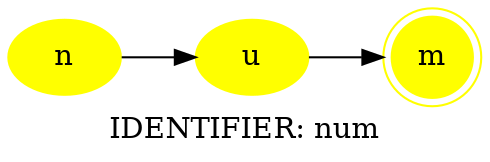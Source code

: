 digraph Plot{
   rankdir = LR;
   label = "IDENTIFIER: num";
    n0[style = filled, color = yellow, label = "n"];
    n1[style = filled, color = yellow, label = "u"];
    n2[style = filled, color = yellow, label = "m" ,shape = doublecircle];
    n0 -> n1;
    n1 -> n2;
}